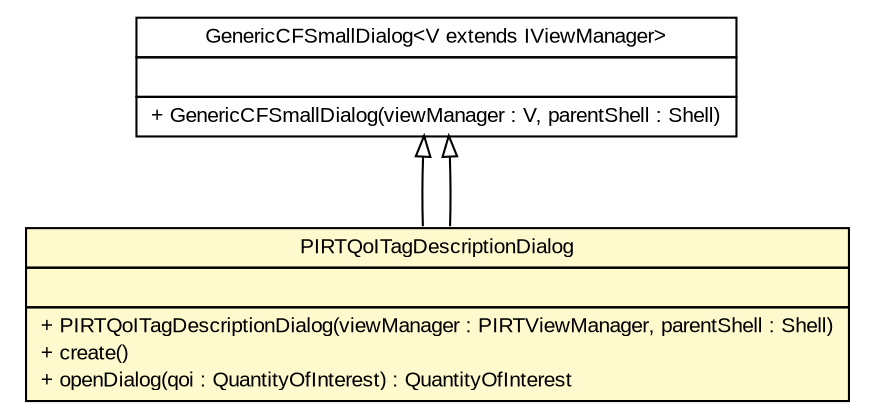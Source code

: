 #!/usr/local/bin/dot
#
# Class diagram 
# Generated by UMLGraph version R5_6-24-gf6e263 (http://www.umlgraph.org/)
#

digraph G {
	edge [fontname="arial",fontsize=10,labelfontname="arial",labelfontsize=10];
	node [fontname="arial",fontsize=10,shape=plaintext];
	nodesep=0.25;
	ranksep=0.5;
	// gov.sandia.cf.parts.dialogs.GenericCFSmallDialog<V extends gov.sandia.cf.parts.ui.IViewManager>
	c341773 [label=<<table title="gov.sandia.cf.parts.dialogs.GenericCFSmallDialog" border="0" cellborder="1" cellspacing="0" cellpadding="2" port="p" href="../../../dialogs/GenericCFSmallDialog.html">
		<tr><td><table border="0" cellspacing="0" cellpadding="1">
<tr><td align="center" balign="center"> GenericCFSmallDialog&lt;V extends IViewManager&gt; </td></tr>
		</table></td></tr>
		<tr><td><table border="0" cellspacing="0" cellpadding="1">
<tr><td align="left" balign="left">  </td></tr>
		</table></td></tr>
		<tr><td><table border="0" cellspacing="0" cellpadding="1">
<tr><td align="left" balign="left"> + GenericCFSmallDialog(viewManager : V, parentShell : Shell) </td></tr>
		</table></td></tr>
		</table>>, URL="../../../dialogs/GenericCFSmallDialog.html", fontname="arial", fontcolor="black", fontsize=10.0];
	// gov.sandia.cf.parts.ui.pirt.dialogs.PIRTQoITagDescriptionDialog
	c341872 [label=<<table title="gov.sandia.cf.parts.ui.pirt.dialogs.PIRTQoITagDescriptionDialog" border="0" cellborder="1" cellspacing="0" cellpadding="2" port="p" bgcolor="lemonChiffon" href="./PIRTQoITagDescriptionDialog.html">
		<tr><td><table border="0" cellspacing="0" cellpadding="1">
<tr><td align="center" balign="center"> PIRTQoITagDescriptionDialog </td></tr>
		</table></td></tr>
		<tr><td><table border="0" cellspacing="0" cellpadding="1">
<tr><td align="left" balign="left">  </td></tr>
		</table></td></tr>
		<tr><td><table border="0" cellspacing="0" cellpadding="1">
<tr><td align="left" balign="left"> + PIRTQoITagDescriptionDialog(viewManager : PIRTViewManager, parentShell : Shell) </td></tr>
<tr><td align="left" balign="left"> + create() </td></tr>
<tr><td align="left" balign="left"> + openDialog(qoi : QuantityOfInterest) : QuantityOfInterest </td></tr>
		</table></td></tr>
		</table>>, URL="./PIRTQoITagDescriptionDialog.html", fontname="arial", fontcolor="black", fontsize=10.0];
	//gov.sandia.cf.parts.ui.pirt.dialogs.PIRTQoITagDescriptionDialog extends gov.sandia.cf.parts.dialogs.GenericCFSmallDialog<gov.sandia.cf.parts.ui.pirt.PIRTViewManager>
	c341773:p -> c341872:p [dir=back,arrowtail=empty];
	//gov.sandia.cf.parts.ui.pirt.dialogs.PIRTQoITagDescriptionDialog extends gov.sandia.cf.parts.dialogs.GenericCFSmallDialog<gov.sandia.cf.parts.ui.pirt.PIRTViewManager>
	c341773:p -> c341872:p [dir=back,arrowtail=empty];
}

